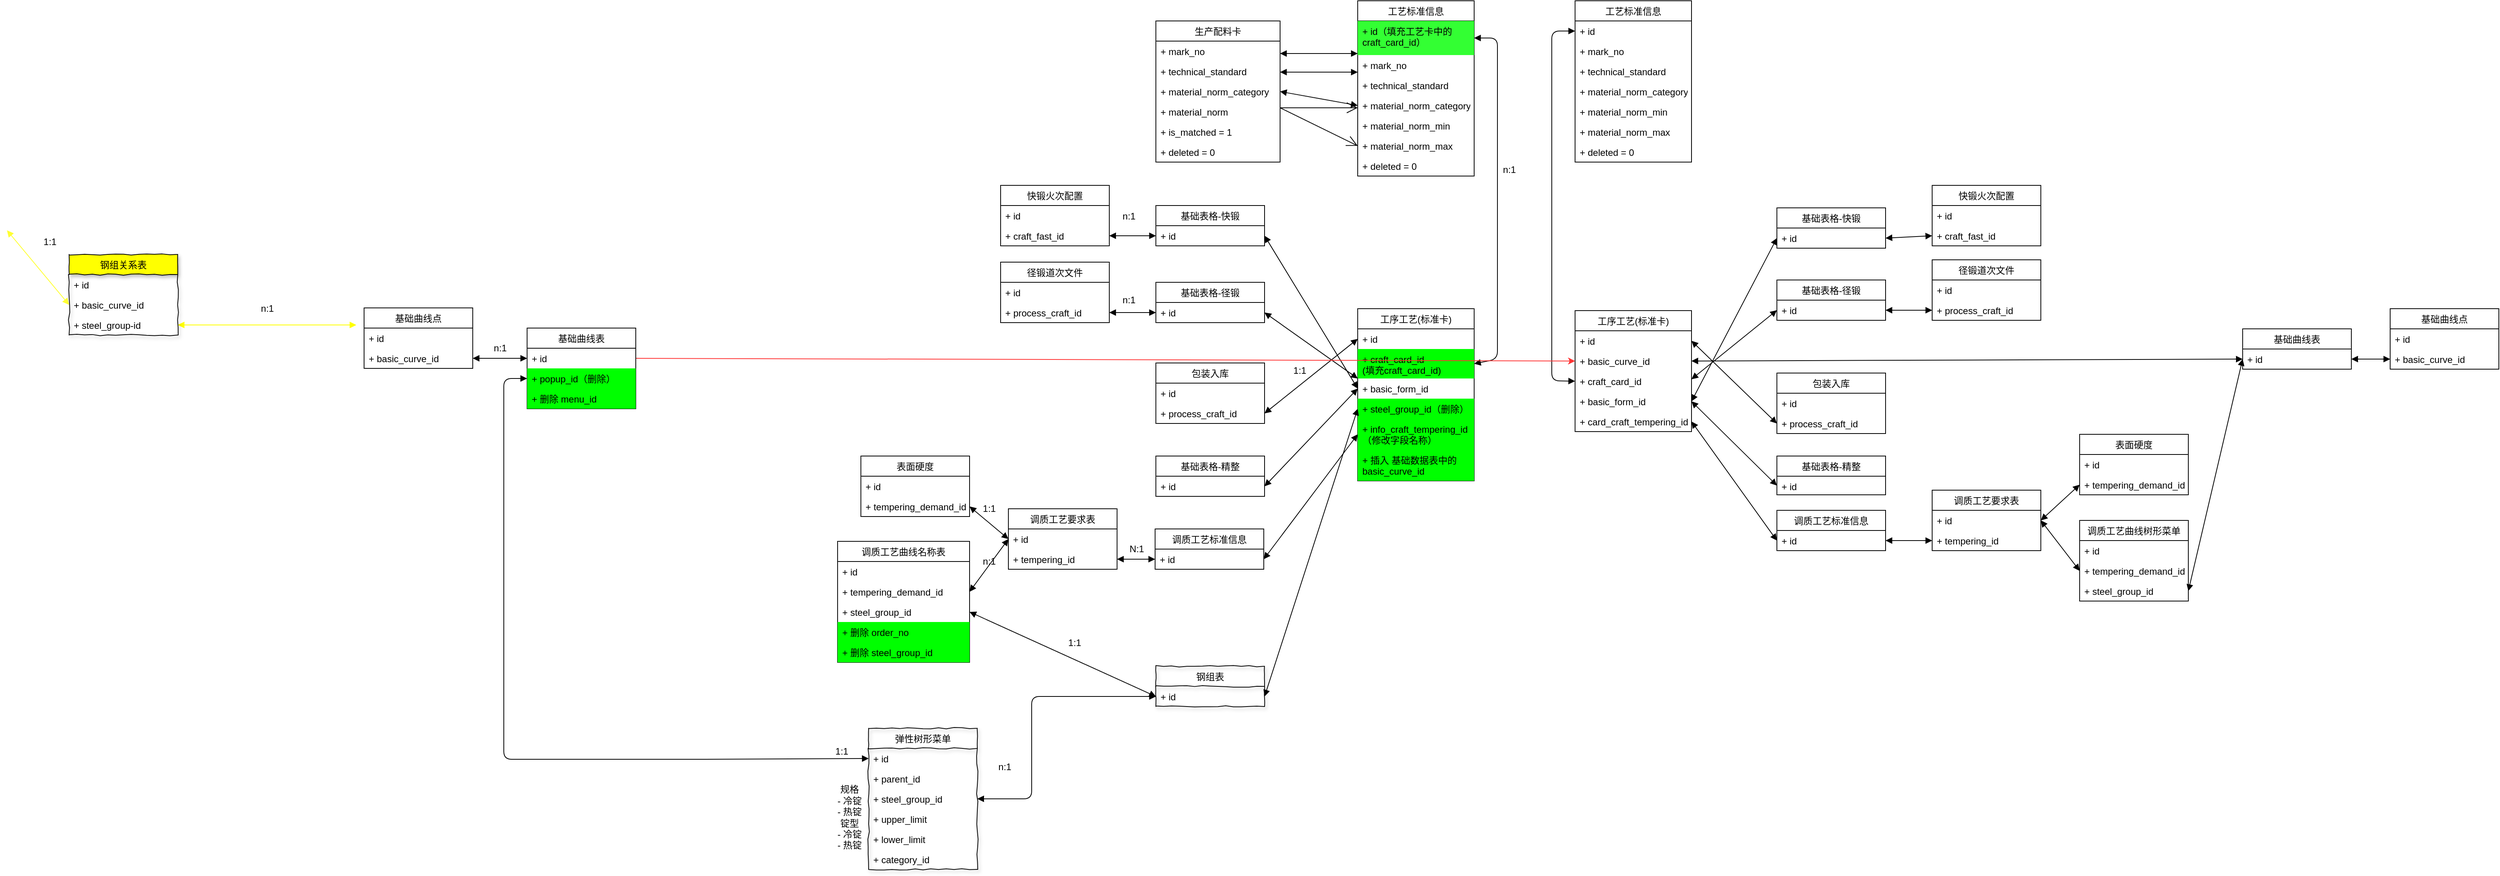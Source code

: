 <mxfile version="13.0.3" type="device"><diagram id="C5RBs43oDa-KdzZeNtuy" name="Page-1"><mxGraphModel dx="3183" dy="1143" grid="1" gridSize="10" guides="1" tooltips="1" connect="1" arrows="1" fold="1" page="0" pageScale="1" pageWidth="827" pageHeight="1169" background="none" math="0" shadow="0"><root><mxCell id="WIyWlLk6GJQsqaUBKTNV-0"/><mxCell id="WIyWlLk6GJQsqaUBKTNV-1" parent="WIyWlLk6GJQsqaUBKTNV-0"/><mxCell id="-HkhhHlfU1x3b3F_OBAn-41" value="工艺标准信息" style="swimlane;fontStyle=0;childLayout=stackLayout;horizontal=1;startSize=26;fillColor=none;horizontalStack=0;resizeParent=1;resizeParentMax=0;resizeLast=0;collapsible=1;marginBottom=0;" parent="WIyWlLk6GJQsqaUBKTNV-1" vertex="1"><mxGeometry x="180" y="-188" width="150" height="226" as="geometry"><mxRectangle x="170" y="-23" width="90" height="26" as="alternateBounds"/></mxGeometry></mxCell><mxCell id="-HkhhHlfU1x3b3F_OBAn-60" value="+ id（填充工艺卡中的&#10;craft_card_id）" style="text;strokeColor=none;fillColor=#33FF33;align=left;verticalAlign=top;spacingLeft=4;spacingRight=4;overflow=hidden;rotatable=0;points=[[0,0.5],[1,0.5]];portConstraint=eastwest;" parent="-HkhhHlfU1x3b3F_OBAn-41" vertex="1"><mxGeometry y="26" width="150" height="44" as="geometry"/></mxCell><mxCell id="-HkhhHlfU1x3b3F_OBAn-42" value="+ mark_no" style="text;strokeColor=none;fillColor=none;align=left;verticalAlign=top;spacingLeft=4;spacingRight=4;overflow=hidden;rotatable=0;points=[[0,0.5],[1,0.5]];portConstraint=eastwest;" parent="-HkhhHlfU1x3b3F_OBAn-41" vertex="1"><mxGeometry y="70" width="150" height="26" as="geometry"/></mxCell><mxCell id="-HkhhHlfU1x3b3F_OBAn-43" value="+ technical_standard" style="text;strokeColor=none;fillColor=none;align=left;verticalAlign=top;spacingLeft=4;spacingRight=4;overflow=hidden;rotatable=0;points=[[0,0.5],[1,0.5]];portConstraint=eastwest;" parent="-HkhhHlfU1x3b3F_OBAn-41" vertex="1"><mxGeometry y="96" width="150" height="26" as="geometry"/></mxCell><mxCell id="-HkhhHlfU1x3b3F_OBAn-44" value="+ material_norm_category" style="text;strokeColor=none;fillColor=none;align=left;verticalAlign=top;spacingLeft=4;spacingRight=4;overflow=hidden;rotatable=0;points=[[0,0.5],[1,0.5]];portConstraint=eastwest;" parent="-HkhhHlfU1x3b3F_OBAn-41" vertex="1"><mxGeometry y="122" width="150" height="26" as="geometry"/></mxCell><mxCell id="-HkhhHlfU1x3b3F_OBAn-45" value="+ material_norm_min" style="text;strokeColor=none;fillColor=none;align=left;verticalAlign=top;spacingLeft=4;spacingRight=4;overflow=hidden;rotatable=0;points=[[0,0.5],[1,0.5]];portConstraint=eastwest;" parent="-HkhhHlfU1x3b3F_OBAn-41" vertex="1"><mxGeometry y="148" width="150" height="26" as="geometry"/></mxCell><mxCell id="-HkhhHlfU1x3b3F_OBAn-46" value="+ material_norm_max" style="text;strokeColor=none;fillColor=none;align=left;verticalAlign=top;spacingLeft=4;spacingRight=4;overflow=hidden;rotatable=0;points=[[0,0.5],[1,0.5]];portConstraint=eastwest;" parent="-HkhhHlfU1x3b3F_OBAn-41" vertex="1"><mxGeometry y="174" width="150" height="26" as="geometry"/></mxCell><mxCell id="-HkhhHlfU1x3b3F_OBAn-47" value="+ deleted = 0" style="text;strokeColor=none;fillColor=none;align=left;verticalAlign=top;spacingLeft=4;spacingRight=4;overflow=hidden;rotatable=0;points=[[0,0.5],[1,0.5]];portConstraint=eastwest;" parent="-HkhhHlfU1x3b3F_OBAn-41" vertex="1"><mxGeometry y="200" width="150" height="26" as="geometry"/></mxCell><mxCell id="-HkhhHlfU1x3b3F_OBAn-32" value="生产配料卡" style="swimlane;fontStyle=0;childLayout=stackLayout;horizontal=1;startSize=26;fillColor=none;horizontalStack=0;resizeParent=1;resizeParentMax=0;resizeLast=0;collapsible=1;marginBottom=0;" parent="WIyWlLk6GJQsqaUBKTNV-1" vertex="1"><mxGeometry x="-80" y="-162" width="160" height="182" as="geometry"><mxRectangle y="-23" width="90" height="26" as="alternateBounds"/></mxGeometry></mxCell><mxCell id="-HkhhHlfU1x3b3F_OBAn-33" value="+ mark_no" style="text;strokeColor=none;fillColor=none;align=left;verticalAlign=top;spacingLeft=4;spacingRight=4;overflow=hidden;rotatable=0;points=[[0,0.5],[1,0.5]];portConstraint=eastwest;" parent="-HkhhHlfU1x3b3F_OBAn-32" vertex="1"><mxGeometry y="26" width="160" height="26" as="geometry"/></mxCell><mxCell id="-HkhhHlfU1x3b3F_OBAn-34" value="+ technical_standard" style="text;strokeColor=none;fillColor=none;align=left;verticalAlign=top;spacingLeft=4;spacingRight=4;overflow=hidden;rotatable=0;points=[[0,0.5],[1,0.5]];portConstraint=eastwest;" parent="-HkhhHlfU1x3b3F_OBAn-32" vertex="1"><mxGeometry y="52" width="160" height="26" as="geometry"/></mxCell><mxCell id="-HkhhHlfU1x3b3F_OBAn-38" value="+ material_norm_category" style="text;strokeColor=none;fillColor=none;align=left;verticalAlign=top;spacingLeft=4;spacingRight=4;overflow=hidden;rotatable=0;points=[[0,0.5],[1,0.5]];portConstraint=eastwest;" parent="-HkhhHlfU1x3b3F_OBAn-32" vertex="1"><mxGeometry y="78" width="160" height="26" as="geometry"/></mxCell><mxCell id="-HkhhHlfU1x3b3F_OBAn-35" value="+ material_norm" style="text;strokeColor=none;fillColor=none;align=left;verticalAlign=top;spacingLeft=4;spacingRight=4;overflow=hidden;rotatable=0;points=[[0,0.5],[1,0.5]];portConstraint=eastwest;" parent="-HkhhHlfU1x3b3F_OBAn-32" vertex="1"><mxGeometry y="104" width="160" height="26" as="geometry"/></mxCell><mxCell id="-HkhhHlfU1x3b3F_OBAn-39" value="+ is_matched = 1" style="text;strokeColor=none;fillColor=none;align=left;verticalAlign=top;spacingLeft=4;spacingRight=4;overflow=hidden;rotatable=0;points=[[0,0.5],[1,0.5]];portConstraint=eastwest;" parent="-HkhhHlfU1x3b3F_OBAn-32" vertex="1"><mxGeometry y="130" width="160" height="26" as="geometry"/></mxCell><mxCell id="-HkhhHlfU1x3b3F_OBAn-40" value="+ deleted = 0" style="text;strokeColor=none;fillColor=none;align=left;verticalAlign=top;spacingLeft=4;spacingRight=4;overflow=hidden;rotatable=0;points=[[0,0.5],[1,0.5]];portConstraint=eastwest;" parent="-HkhhHlfU1x3b3F_OBAn-32" vertex="1"><mxGeometry y="156" width="160" height="26" as="geometry"/></mxCell><mxCell id="-HkhhHlfU1x3b3F_OBAn-72" value="" style="endArrow=open;endFill=1;endSize=12;html=1;exitX=1;exitY=0.5;exitDx=0;exitDy=0;entryX=0;entryY=0.5;entryDx=0;entryDy=0;" parent="WIyWlLk6GJQsqaUBKTNV-1" edge="1"><mxGeometry width="160" relative="1" as="geometry"><mxPoint x="80" y="-50" as="sourcePoint"/><mxPoint x="180" y="-50" as="targetPoint"/></mxGeometry></mxCell><mxCell id="-HkhhHlfU1x3b3F_OBAn-73" value="" style="endArrow=open;endFill=1;endSize=12;html=1;entryX=0;entryY=0.5;entryDx=0;entryDy=0;" parent="WIyWlLk6GJQsqaUBKTNV-1" target="-HkhhHlfU1x3b3F_OBAn-46" edge="1"><mxGeometry width="160" relative="1" as="geometry"><mxPoint x="80" y="-50" as="sourcePoint"/><mxPoint x="180" y="-40" as="targetPoint"/></mxGeometry></mxCell><mxCell id="-HkhhHlfU1x3b3F_OBAn-106" value="" style="endArrow=block;startArrow=block;endFill=1;startFill=1;html=1;exitX=1;exitY=0.5;exitDx=0;exitDy=0;entryX=0;entryY=0.5;entryDx=0;entryDy=0;" parent="WIyWlLk6GJQsqaUBKTNV-1" source="-HkhhHlfU1x3b3F_OBAn-38" target="-HkhhHlfU1x3b3F_OBAn-44" edge="1"><mxGeometry width="160" relative="1" as="geometry"><mxPoint x="710" y="230" as="sourcePoint"/><mxPoint x="870" y="230" as="targetPoint"/></mxGeometry></mxCell><mxCell id="-HkhhHlfU1x3b3F_OBAn-107" value="" style="endArrow=block;startArrow=block;endFill=1;startFill=1;html=1;exitX=1;exitY=0.5;exitDx=0;exitDy=0;entryX=0;entryY=0.5;entryDx=0;entryDy=0;" parent="WIyWlLk6GJQsqaUBKTNV-1" edge="1"><mxGeometry width="160" relative="1" as="geometry"><mxPoint x="80" y="-120" as="sourcePoint"/><mxPoint x="180" y="-120" as="targetPoint"/></mxGeometry></mxCell><mxCell id="-HkhhHlfU1x3b3F_OBAn-108" value="" style="endArrow=block;startArrow=block;endFill=1;startFill=1;html=1;exitX=1;exitY=0.5;exitDx=0;exitDy=0;entryX=0;entryY=0.5;entryDx=0;entryDy=0;" parent="WIyWlLk6GJQsqaUBKTNV-1" edge="1"><mxGeometry width="160" relative="1" as="geometry"><mxPoint x="80" y="-96" as="sourcePoint"/><mxPoint x="180" y="-96" as="targetPoint"/></mxGeometry></mxCell><mxCell id="-HkhhHlfU1x3b3F_OBAn-109" value="" style="endArrow=block;startArrow=block;endFill=1;startFill=1;html=1;exitX=1;exitY=0.5;exitDx=0;exitDy=0;entryX=1;entryY=0.5;entryDx=0;entryDy=0;" parent="WIyWlLk6GJQsqaUBKTNV-1" source="-HkhhHlfU1x3b3F_OBAn-60" target="-HkhhHlfU1x3b3F_OBAn-50" edge="1"><mxGeometry width="160" relative="1" as="geometry"><mxPoint x="710" y="230" as="sourcePoint"/><mxPoint x="870" y="230" as="targetPoint"/><Array as="points"><mxPoint x="360" y="-140"/><mxPoint x="360" y="274"/></Array></mxGeometry></mxCell><mxCell id="-HkhhHlfU1x3b3F_OBAn-114" value="" style="group" parent="WIyWlLk6GJQsqaUBKTNV-1" vertex="1" connectable="0"><mxGeometry x="-100" y="76" width="160" height="148" as="geometry"/></mxCell><mxCell id="-HkhhHlfU1x3b3F_OBAn-74" value="基础表格-快锻" style="swimlane;fontStyle=0;childLayout=stackLayout;horizontal=1;startSize=26;fillColor=none;horizontalStack=0;resizeParent=1;resizeParentMax=0;resizeLast=0;collapsible=1;marginBottom=0;" parent="-HkhhHlfU1x3b3F_OBAn-114" vertex="1"><mxGeometry x="20" width="140" height="52" as="geometry"/></mxCell><mxCell id="-HkhhHlfU1x3b3F_OBAn-75" value="+ id" style="text;strokeColor=none;fillColor=none;align=left;verticalAlign=top;spacingLeft=4;spacingRight=4;overflow=hidden;rotatable=0;points=[[0,0.5],[1,0.5]];portConstraint=eastwest;" parent="-HkhhHlfU1x3b3F_OBAn-74" vertex="1"><mxGeometry y="26" width="140" height="26" as="geometry"/></mxCell><mxCell id="-HkhhHlfU1x3b3F_OBAn-118" value="" style="group" parent="WIyWlLk6GJQsqaUBKTNV-1" vertex="1" connectable="0"><mxGeometry x="-500" y="399" width="560" height="330" as="geometry"/></mxCell><mxCell id="-HkhhHlfU1x3b3F_OBAn-100" value="表面硬度" style="swimlane;fontStyle=0;childLayout=stackLayout;horizontal=1;startSize=26;fillColor=none;horizontalStack=0;resizeParent=1;resizeParentMax=0;resizeLast=0;collapsible=1;marginBottom=0;" parent="-HkhhHlfU1x3b3F_OBAn-118" vertex="1"><mxGeometry x="40" width="140" height="78" as="geometry"/></mxCell><mxCell id="-HkhhHlfU1x3b3F_OBAn-101" value="+ id" style="text;strokeColor=none;fillColor=none;align=left;verticalAlign=top;spacingLeft=4;spacingRight=4;overflow=hidden;rotatable=0;points=[[0,0.5],[1,0.5]];portConstraint=eastwest;" parent="-HkhhHlfU1x3b3F_OBAn-100" vertex="1"><mxGeometry y="26" width="140" height="26" as="geometry"/></mxCell><mxCell id="-HkhhHlfU1x3b3F_OBAn-102" value="+ tempering_demand_id" style="text;strokeColor=none;fillColor=none;align=left;verticalAlign=top;spacingLeft=4;spacingRight=4;overflow=hidden;rotatable=0;points=[[0,0.5],[1,0.5]];portConstraint=eastwest;" parent="-HkhhHlfU1x3b3F_OBAn-100" vertex="1"><mxGeometry y="52" width="140" height="26" as="geometry"/></mxCell><mxCell id="-HkhhHlfU1x3b3F_OBAn-97" value="调质工艺要求表" style="swimlane;fontStyle=0;childLayout=stackLayout;horizontal=1;startSize=26;fillColor=none;horizontalStack=0;resizeParent=1;resizeParentMax=0;resizeLast=0;collapsible=1;marginBottom=0;" parent="-HkhhHlfU1x3b3F_OBAn-118" vertex="1"><mxGeometry x="230" y="68" width="140" height="78" as="geometry"/></mxCell><mxCell id="-HkhhHlfU1x3b3F_OBAn-98" value="+ id" style="text;strokeColor=none;fillColor=none;align=left;verticalAlign=top;spacingLeft=4;spacingRight=4;overflow=hidden;rotatable=0;points=[[0,0.5],[1,0.5]];portConstraint=eastwest;" parent="-HkhhHlfU1x3b3F_OBAn-97" vertex="1"><mxGeometry y="26" width="140" height="26" as="geometry"/></mxCell><mxCell id="-HkhhHlfU1x3b3F_OBAn-99" value="+ tempering_id" style="text;strokeColor=none;fillColor=none;align=left;verticalAlign=top;spacingLeft=4;spacingRight=4;overflow=hidden;rotatable=0;points=[[0,0.5],[1,0.5]];portConstraint=eastwest;" parent="-HkhhHlfU1x3b3F_OBAn-97" vertex="1"><mxGeometry y="52" width="140" height="26" as="geometry"/></mxCell><mxCell id="-HkhhHlfU1x3b3F_OBAn-112" value="" style="endArrow=block;startArrow=block;endFill=1;startFill=1;html=1;exitX=0;exitY=0.5;exitDx=0;exitDy=0;entryX=1;entryY=0.5;entryDx=0;entryDy=0;" parent="-HkhhHlfU1x3b3F_OBAn-118" source="-HkhhHlfU1x3b3F_OBAn-98" target="-HkhhHlfU1x3b3F_OBAn-102" edge="1"><mxGeometry width="160" relative="1" as="geometry"><mxPoint x="380" y="58" as="sourcePoint"/><mxPoint x="430" y="134" as="targetPoint"/></mxGeometry></mxCell><mxCell id="-HkhhHlfU1x3b3F_OBAn-111" value="" style="endArrow=block;startArrow=block;endFill=1;startFill=1;html=1;exitX=0;exitY=0.5;exitDx=0;exitDy=0;entryX=1;entryY=0.5;entryDx=0;entryDy=0;" parent="-HkhhHlfU1x3b3F_OBAn-118" source="-HkhhHlfU1x3b3F_OBAn-98" target="-HkhhHlfU1x3b3F_OBAn-105" edge="1"><mxGeometry width="160" relative="1" as="geometry"><mxPoint x="470" y="248" as="sourcePoint"/><mxPoint x="630" y="248" as="targetPoint"/></mxGeometry></mxCell><mxCell id="-HkhhHlfU1x3b3F_OBAn-103" value="调质工艺曲线名称表" style="swimlane;fontStyle=0;childLayout=stackLayout;horizontal=1;startSize=26;fillColor=none;horizontalStack=0;resizeParent=1;resizeParentMax=0;resizeLast=0;collapsible=1;marginBottom=0;" parent="-HkhhHlfU1x3b3F_OBAn-118" vertex="1"><mxGeometry x="10" y="110" width="170" height="156" as="geometry"/></mxCell><mxCell id="-HkhhHlfU1x3b3F_OBAn-104" value="+ id" style="text;strokeColor=none;fillColor=none;align=left;verticalAlign=top;spacingLeft=4;spacingRight=4;overflow=hidden;rotatable=0;points=[[0,0.5],[1,0.5]];portConstraint=eastwest;" parent="-HkhhHlfU1x3b3F_OBAn-103" vertex="1"><mxGeometry y="26" width="170" height="26" as="geometry"/></mxCell><mxCell id="-HkhhHlfU1x3b3F_OBAn-105" value="+ tempering_demand_id" style="text;strokeColor=none;fillColor=none;align=left;verticalAlign=top;spacingLeft=4;spacingRight=4;overflow=hidden;rotatable=0;points=[[0,0.5],[1,0.5]];portConstraint=eastwest;" parent="-HkhhHlfU1x3b3F_OBAn-103" vertex="1"><mxGeometry y="52" width="170" height="26" as="geometry"/></mxCell><mxCell id="-HkhhHlfU1x3b3F_OBAn-253" value="+ steel_group_id" style="text;strokeColor=none;fillColor=none;align=left;verticalAlign=top;spacingLeft=4;spacingRight=4;overflow=hidden;rotatable=0;points=[[0,0.5],[1,0.5]];portConstraint=eastwest;" parent="-HkhhHlfU1x3b3F_OBAn-103" vertex="1"><mxGeometry y="78" width="170" height="26" as="geometry"/></mxCell><mxCell id="-HkhhHlfU1x3b3F_OBAn-343" value="+ 删除 order_no" style="text;strokeColor=none;fillColor=#00FF00;align=left;verticalAlign=top;spacingLeft=4;spacingRight=4;overflow=hidden;rotatable=0;points=[[0,0.5],[1,0.5]];portConstraint=eastwest;" parent="-HkhhHlfU1x3b3F_OBAn-103" vertex="1"><mxGeometry y="104" width="170" height="26" as="geometry"/></mxCell><mxCell id="-HkhhHlfU1x3b3F_OBAn-344" value="+ 删除 steel_group_id" style="text;strokeColor=none;fillColor=#00FF00;align=left;verticalAlign=top;spacingLeft=4;spacingRight=4;overflow=hidden;rotatable=0;points=[[0,0.5],[1,0.5]];portConstraint=eastwest;" parent="-HkhhHlfU1x3b3F_OBAn-103" vertex="1"><mxGeometry y="130" width="170" height="26" as="geometry"/></mxCell><mxCell id="-HkhhHlfU1x3b3F_OBAn-318" value="1:1" style="text;html=1;align=center;verticalAlign=middle;resizable=0;points=[];autosize=1;" parent="-HkhhHlfU1x3b3F_OBAn-118" vertex="1"><mxGeometry x="190" y="58" width="30" height="20" as="geometry"/></mxCell><mxCell id="-HkhhHlfU1x3b3F_OBAn-319" value="n:1" style="text;html=1;align=center;verticalAlign=middle;resizable=0;points=[];autosize=1;" parent="-HkhhHlfU1x3b3F_OBAn-118" vertex="1"><mxGeometry x="190" y="126" width="30" height="20" as="geometry"/></mxCell><mxCell id="-HkhhHlfU1x3b3F_OBAn-320" value="N:1" style="text;html=1;align=center;verticalAlign=middle;resizable=0;points=[];autosize=1;" parent="-HkhhHlfU1x3b3F_OBAn-118" vertex="1"><mxGeometry x="380" y="110" width="30" height="20" as="geometry"/></mxCell><mxCell id="-HkhhHlfU1x3b3F_OBAn-327" value="" style="group" parent="-HkhhHlfU1x3b3F_OBAn-118" vertex="1" connectable="0"><mxGeometry x="300" y="231" width="30" height="20" as="geometry"/></mxCell><mxCell id="-HkhhHlfU1x3b3F_OBAn-323" value="1:1" style="text;html=1;align=center;verticalAlign=middle;resizable=0;points=[];autosize=1;" parent="-HkhhHlfU1x3b3F_OBAn-327" vertex="1"><mxGeometry width="30" height="20" as="geometry"/></mxCell><mxCell id="-HkhhHlfU1x3b3F_OBAn-110" value="" style="endArrow=block;startArrow=block;endFill=1;startFill=1;html=1;exitX=1;exitY=0.5;exitDx=0;exitDy=0;entryX=0;entryY=0.5;entryDx=0;entryDy=0;" parent="WIyWlLk6GJQsqaUBKTNV-1" source="-HkhhHlfU1x3b3F_OBAn-99" target="-HkhhHlfU1x3b3F_OBAn-96" edge="1"><mxGeometry width="160" relative="1" as="geometry"><mxPoint x="720" y="535" as="sourcePoint"/><mxPoint x="880" y="535" as="targetPoint"/></mxGeometry></mxCell><mxCell id="-HkhhHlfU1x3b3F_OBAn-88" value="" style="endArrow=block;startArrow=block;endFill=1;startFill=1;html=1;entryX=0;entryY=0.5;entryDx=0;entryDy=0;exitX=1;exitY=0.5;exitDx=0;exitDy=0;" parent="WIyWlLk6GJQsqaUBKTNV-1" source="-HkhhHlfU1x3b3F_OBAn-86" target="-HkhhHlfU1x3b3F_OBAn-75" edge="1"><mxGeometry width="160" relative="1" as="geometry"><mxPoint x="-290" y="128" as="sourcePoint"/><mxPoint x="-130" y="128" as="targetPoint"/><Array as="points"><mxPoint x="-100" y="115"/></Array></mxGeometry></mxCell><mxCell id="-HkhhHlfU1x3b3F_OBAn-120" value="" style="endArrow=block;startArrow=block;endFill=1;startFill=1;html=1;exitX=1;exitY=0.5;exitDx=0;exitDy=0;entryX=0;entryY=0.5;entryDx=0;entryDy=0;" parent="WIyWlLk6GJQsqaUBKTNV-1" source="-HkhhHlfU1x3b3F_OBAn-80" target="-HkhhHlfU1x3b3F_OBAn-83" edge="1"><mxGeometry width="160" relative="1" as="geometry"><mxPoint x="110" y="255" as="sourcePoint"/><mxPoint x="270" y="255" as="targetPoint"/></mxGeometry></mxCell><mxCell id="-HkhhHlfU1x3b3F_OBAn-121" value="" style="endArrow=block;startArrow=block;endFill=1;startFill=1;html=1;exitX=1;exitY=0.5;exitDx=0;exitDy=0;entryX=0;entryY=0.5;entryDx=0;entryDy=0;" parent="WIyWlLk6GJQsqaUBKTNV-1" source="-HkhhHlfU1x3b3F_OBAn-96" target="-HkhhHlfU1x3b3F_OBAn-53" edge="1"><mxGeometry width="160" relative="1" as="geometry"><mxPoint x="90" y="339" as="sourcePoint"/><mxPoint x="250" y="339" as="targetPoint"/></mxGeometry></mxCell><mxCell id="-HkhhHlfU1x3b3F_OBAn-122" value="" style="endArrow=block;startArrow=block;endFill=1;startFill=1;html=1;exitX=1;exitY=0.5;exitDx=0;exitDy=0;entryX=0;entryY=0.5;entryDx=0;entryDy=0;" parent="WIyWlLk6GJQsqaUBKTNV-1" source="-HkhhHlfU1x3b3F_OBAn-94" target="-HkhhHlfU1x3b3F_OBAn-51" edge="1"><mxGeometry width="160" relative="1" as="geometry"><mxPoint x="90" y="339" as="sourcePoint"/><mxPoint x="250" y="339" as="targetPoint"/></mxGeometry></mxCell><mxCell id="-HkhhHlfU1x3b3F_OBAn-123" value="" style="endArrow=block;startArrow=block;endFill=1;startFill=1;html=1;exitX=1;exitY=0.5;exitDx=0;exitDy=0;entryX=0;entryY=0.5;entryDx=0;entryDy=0;" parent="WIyWlLk6GJQsqaUBKTNV-1" source="-HkhhHlfU1x3b3F_OBAn-91" target="-HkhhHlfU1x3b3F_OBAn-49" edge="1"><mxGeometry width="160" relative="1" as="geometry"><mxPoint x="90" y="339" as="sourcePoint"/><mxPoint x="250" y="339" as="targetPoint"/></mxGeometry></mxCell><mxCell id="-HkhhHlfU1x3b3F_OBAn-124" value="" style="endArrow=block;startArrow=block;endFill=1;startFill=1;html=1;exitX=1;exitY=0.5;exitDx=0;exitDy=0;" parent="WIyWlLk6GJQsqaUBKTNV-1" source="-HkhhHlfU1x3b3F_OBAn-83" edge="1"><mxGeometry width="160" relative="1" as="geometry"><mxPoint x="90" y="339" as="sourcePoint"/><mxPoint x="180" y="299" as="targetPoint"/></mxGeometry></mxCell><mxCell id="-HkhhHlfU1x3b3F_OBAn-125" value="" style="endArrow=block;startArrow=block;endFill=1;startFill=1;html=1;exitX=1;exitY=0.5;exitDx=0;exitDy=0;entryX=0;entryY=0.5;entryDx=0;entryDy=0;" parent="WIyWlLk6GJQsqaUBKTNV-1" source="-HkhhHlfU1x3b3F_OBAn-75" target="-HkhhHlfU1x3b3F_OBAn-51" edge="1"><mxGeometry width="160" relative="1" as="geometry"><mxPoint x="90" y="339" as="sourcePoint"/><mxPoint x="250" y="339" as="targetPoint"/></mxGeometry></mxCell><mxCell id="-HkhhHlfU1x3b3F_OBAn-48" value="工序工艺(标准卡)" style="swimlane;fontStyle=0;childLayout=stackLayout;horizontal=1;startSize=26;fillColor=none;horizontalStack=0;resizeParent=1;resizeParentMax=0;resizeLast=0;collapsible=1;marginBottom=0;" parent="WIyWlLk6GJQsqaUBKTNV-1" vertex="1"><mxGeometry x="180" y="209" width="150" height="222" as="geometry"><mxRectangle x="170" y="44" width="90" height="26" as="alternateBounds"/></mxGeometry></mxCell><mxCell id="-HkhhHlfU1x3b3F_OBAn-49" value="+ id" style="text;strokeColor=none;fillColor=none;align=left;verticalAlign=top;spacingLeft=4;spacingRight=4;overflow=hidden;rotatable=0;points=[[0,0.5],[1,0.5]];portConstraint=eastwest;" parent="-HkhhHlfU1x3b3F_OBAn-48" vertex="1"><mxGeometry y="26" width="150" height="26" as="geometry"/></mxCell><mxCell id="-HkhhHlfU1x3b3F_OBAn-50" value="+ craft_card_id&#10;(填充craft_card_id)" style="text;strokeColor=none;fillColor=#00FF00;align=left;verticalAlign=top;spacingLeft=4;spacingRight=4;overflow=hidden;rotatable=0;points=[[0,0.5],[1,0.5]];portConstraint=eastwest;" parent="-HkhhHlfU1x3b3F_OBAn-48" vertex="1"><mxGeometry y="52" width="150" height="38" as="geometry"/></mxCell><mxCell id="-HkhhHlfU1x3b3F_OBAn-51" value="+ basic_form_id" style="text;strokeColor=none;fillColor=none;align=left;verticalAlign=top;spacingLeft=4;spacingRight=4;overflow=hidden;rotatable=0;points=[[0,0.5],[1,0.5]];portConstraint=eastwest;" parent="-HkhhHlfU1x3b3F_OBAn-48" vertex="1"><mxGeometry y="90" width="150" height="26" as="geometry"/></mxCell><mxCell id="-HkhhHlfU1x3b3F_OBAn-259" value="+ steel_group_id（删除）" style="text;strokeColor=none;fillColor=#00FF00;align=left;verticalAlign=top;spacingLeft=4;spacingRight=4;overflow=hidden;rotatable=0;points=[[0,0.5],[1,0.5]];portConstraint=eastwest;" parent="-HkhhHlfU1x3b3F_OBAn-48" vertex="1"><mxGeometry y="116" width="150" height="26" as="geometry"/></mxCell><mxCell id="-HkhhHlfU1x3b3F_OBAn-53" value="+ info_craft_tempering_id&#10;（修改字段名称）" style="text;strokeColor=none;fillColor=#00FF00;align=left;verticalAlign=top;spacingLeft=4;spacingRight=4;overflow=hidden;rotatable=0;points=[[0,0.5],[1,0.5]];portConstraint=eastwest;" parent="-HkhhHlfU1x3b3F_OBAn-48" vertex="1"><mxGeometry y="142" width="150" height="40" as="geometry"/></mxCell><mxCell id="-HkhhHlfU1x3b3F_OBAn-348" value="+ 插入 基础数据表中的 &#10;basic_curve_id" style="text;strokeColor=none;fillColor=#00FF00;align=left;verticalAlign=top;spacingLeft=4;spacingRight=4;overflow=hidden;rotatable=0;points=[[0,0.5],[1,0.5]];portConstraint=eastwest;" parent="-HkhhHlfU1x3b3F_OBAn-48" vertex="1"><mxGeometry y="182" width="150" height="40" as="geometry"/></mxCell><mxCell id="-HkhhHlfU1x3b3F_OBAn-84" value="快锻火次配置" style="swimlane;fontStyle=0;childLayout=stackLayout;horizontal=1;startSize=26;fillColor=none;horizontalStack=0;resizeParent=1;resizeParentMax=0;resizeLast=0;collapsible=1;marginBottom=0;" parent="WIyWlLk6GJQsqaUBKTNV-1" vertex="1"><mxGeometry x="-280" y="50" width="140" height="78" as="geometry"/></mxCell><mxCell id="-HkhhHlfU1x3b3F_OBAn-85" value="+ id" style="text;strokeColor=none;fillColor=none;align=left;verticalAlign=top;spacingLeft=4;spacingRight=4;overflow=hidden;rotatable=0;points=[[0,0.5],[1,0.5]];portConstraint=eastwest;" parent="-HkhhHlfU1x3b3F_OBAn-84" vertex="1"><mxGeometry y="26" width="140" height="26" as="geometry"/></mxCell><mxCell id="-HkhhHlfU1x3b3F_OBAn-86" value="+ craft_fast_id" style="text;strokeColor=none;fillColor=none;align=left;verticalAlign=top;spacingLeft=4;spacingRight=4;overflow=hidden;rotatable=0;points=[[0,0.5],[1,0.5]];portConstraint=eastwest;" parent="-HkhhHlfU1x3b3F_OBAn-84" vertex="1"><mxGeometry y="52" width="140" height="26" as="geometry"/></mxCell><mxCell id="-HkhhHlfU1x3b3F_OBAn-78" value="径锻道次文件" style="swimlane;fontStyle=0;childLayout=stackLayout;horizontal=1;startSize=26;fillColor=none;horizontalStack=0;resizeParent=1;resizeParentMax=0;resizeLast=0;collapsible=1;marginBottom=0;" parent="WIyWlLk6GJQsqaUBKTNV-1" vertex="1"><mxGeometry x="-280" y="149" width="140" height="78" as="geometry"/></mxCell><mxCell id="-HkhhHlfU1x3b3F_OBAn-79" value="+ id" style="text;strokeColor=none;fillColor=none;align=left;verticalAlign=top;spacingLeft=4;spacingRight=4;overflow=hidden;rotatable=0;points=[[0,0.5],[1,0.5]];portConstraint=eastwest;" parent="-HkhhHlfU1x3b3F_OBAn-78" vertex="1"><mxGeometry y="26" width="140" height="26" as="geometry"/></mxCell><mxCell id="-HkhhHlfU1x3b3F_OBAn-80" value="+ process_craft_id" style="text;strokeColor=none;fillColor=none;align=left;verticalAlign=top;spacingLeft=4;spacingRight=4;overflow=hidden;rotatable=0;points=[[0,0.5],[1,0.5]];portConstraint=eastwest;" parent="-HkhhHlfU1x3b3F_OBAn-78" vertex="1"><mxGeometry y="52" width="140" height="26" as="geometry"/></mxCell><mxCell id="-HkhhHlfU1x3b3F_OBAn-82" value="基础表格-径锻" style="swimlane;fontStyle=0;childLayout=stackLayout;horizontal=1;startSize=26;fillColor=none;horizontalStack=0;resizeParent=1;resizeParentMax=0;resizeLast=0;collapsible=1;marginBottom=0;" parent="WIyWlLk6GJQsqaUBKTNV-1" vertex="1"><mxGeometry x="-80" y="175" width="140" height="52" as="geometry"/></mxCell><mxCell id="-HkhhHlfU1x3b3F_OBAn-83" value="+ id" style="text;strokeColor=none;fillColor=none;align=left;verticalAlign=top;spacingLeft=4;spacingRight=4;overflow=hidden;rotatable=0;points=[[0,0.5],[1,0.5]];portConstraint=eastwest;" parent="-HkhhHlfU1x3b3F_OBAn-82" vertex="1"><mxGeometry y="26" width="140" height="26" as="geometry"/></mxCell><mxCell id="-HkhhHlfU1x3b3F_OBAn-89" value="包装入库" style="swimlane;fontStyle=0;childLayout=stackLayout;horizontal=1;startSize=26;fillColor=none;horizontalStack=0;resizeParent=1;resizeParentMax=0;resizeLast=0;collapsible=1;marginBottom=0;" parent="WIyWlLk6GJQsqaUBKTNV-1" vertex="1"><mxGeometry x="-80" y="279" width="140" height="78" as="geometry"/></mxCell><mxCell id="-HkhhHlfU1x3b3F_OBAn-90" value="+ id" style="text;strokeColor=none;fillColor=none;align=left;verticalAlign=top;spacingLeft=4;spacingRight=4;overflow=hidden;rotatable=0;points=[[0,0.5],[1,0.5]];portConstraint=eastwest;" parent="-HkhhHlfU1x3b3F_OBAn-89" vertex="1"><mxGeometry y="26" width="140" height="26" as="geometry"/></mxCell><mxCell id="-HkhhHlfU1x3b3F_OBAn-91" value="+ process_craft_id" style="text;strokeColor=none;fillColor=none;align=left;verticalAlign=top;spacingLeft=4;spacingRight=4;overflow=hidden;rotatable=0;points=[[0,0.5],[1,0.5]];portConstraint=eastwest;" parent="-HkhhHlfU1x3b3F_OBAn-89" vertex="1"><mxGeometry y="52" width="140" height="26" as="geometry"/></mxCell><mxCell id="-HkhhHlfU1x3b3F_OBAn-93" value="基础表格-精整" style="swimlane;fontStyle=0;childLayout=stackLayout;horizontal=1;startSize=26;fillColor=none;horizontalStack=0;resizeParent=1;resizeParentMax=0;resizeLast=0;collapsible=1;marginBottom=0;" parent="WIyWlLk6GJQsqaUBKTNV-1" vertex="1"><mxGeometry x="-80" y="399" width="140" height="52" as="geometry"/></mxCell><mxCell id="-HkhhHlfU1x3b3F_OBAn-94" value="+ id" style="text;strokeColor=none;fillColor=none;align=left;verticalAlign=top;spacingLeft=4;spacingRight=4;overflow=hidden;rotatable=0;points=[[0,0.5],[1,0.5]];portConstraint=eastwest;" parent="-HkhhHlfU1x3b3F_OBAn-93" vertex="1"><mxGeometry y="26" width="140" height="26" as="geometry"/></mxCell><mxCell id="-HkhhHlfU1x3b3F_OBAn-95" value="调质工艺标准信息" style="swimlane;fontStyle=0;childLayout=stackLayout;horizontal=1;startSize=26;fillColor=none;horizontalStack=0;resizeParent=1;resizeParentMax=0;resizeLast=0;collapsible=1;marginBottom=0;" parent="WIyWlLk6GJQsqaUBKTNV-1" vertex="1"><mxGeometry x="-81" y="493" width="140" height="52" as="geometry"/></mxCell><mxCell id="-HkhhHlfU1x3b3F_OBAn-96" value="+ id" style="text;strokeColor=none;fillColor=none;align=left;verticalAlign=top;spacingLeft=4;spacingRight=4;overflow=hidden;rotatable=0;points=[[0,0.5],[1,0.5]];portConstraint=eastwest;" parent="-HkhhHlfU1x3b3F_OBAn-95" vertex="1"><mxGeometry y="26" width="140" height="26" as="geometry"/></mxCell><mxCell id="-HkhhHlfU1x3b3F_OBAn-126" value="" style="group" parent="WIyWlLk6GJQsqaUBKTNV-1" vertex="1" connectable="0"><mxGeometry x="700" y="79" width="160" height="148" as="geometry"/></mxCell><mxCell id="-HkhhHlfU1x3b3F_OBAn-127" value="基础表格-快锻" style="swimlane;fontStyle=0;childLayout=stackLayout;horizontal=1;startSize=26;fillColor=none;horizontalStack=0;resizeParent=1;resizeParentMax=0;resizeLast=0;collapsible=1;marginBottom=0;" parent="-HkhhHlfU1x3b3F_OBAn-126" vertex="1"><mxGeometry x="20" width="140" height="52" as="geometry"/></mxCell><mxCell id="-HkhhHlfU1x3b3F_OBAn-128" value="+ id" style="text;strokeColor=none;fillColor=none;align=left;verticalAlign=top;spacingLeft=4;spacingRight=4;overflow=hidden;rotatable=0;points=[[0,0.5],[1,0.5]];portConstraint=eastwest;" parent="-HkhhHlfU1x3b3F_OBAn-127" vertex="1"><mxGeometry y="26" width="140" height="26" as="geometry"/></mxCell><mxCell id="-HkhhHlfU1x3b3F_OBAn-129" value="" style="group" parent="WIyWlLk6GJQsqaUBKTNV-1" vertex="1" connectable="0"><mxGeometry x="720" y="410" width="560" height="196" as="geometry"/></mxCell><mxCell id="-HkhhHlfU1x3b3F_OBAn-133" value="调质工艺要求表" style="swimlane;fontStyle=0;childLayout=stackLayout;horizontal=1;startSize=26;fillColor=none;horizontalStack=0;resizeParent=1;resizeParentMax=0;resizeLast=0;collapsible=1;marginBottom=0;" parent="-HkhhHlfU1x3b3F_OBAn-129" vertex="1"><mxGeometry x="200" y="33" width="140" height="78" as="geometry"/></mxCell><mxCell id="-HkhhHlfU1x3b3F_OBAn-134" value="+ id" style="text;strokeColor=none;fillColor=none;align=left;verticalAlign=top;spacingLeft=4;spacingRight=4;overflow=hidden;rotatable=0;points=[[0,0.5],[1,0.5]];portConstraint=eastwest;" parent="-HkhhHlfU1x3b3F_OBAn-133" vertex="1"><mxGeometry y="26" width="140" height="26" as="geometry"/></mxCell><mxCell id="-HkhhHlfU1x3b3F_OBAn-135" value="+ tempering_id" style="text;strokeColor=none;fillColor=none;align=left;verticalAlign=top;spacingLeft=4;spacingRight=4;overflow=hidden;rotatable=0;points=[[0,0.5],[1,0.5]];portConstraint=eastwest;" parent="-HkhhHlfU1x3b3F_OBAn-133" vertex="1"><mxGeometry y="52" width="140" height="26" as="geometry"/></mxCell><mxCell id="-HkhhHlfU1x3b3F_OBAn-168" value="调质工艺标准信息" style="swimlane;fontStyle=0;childLayout=stackLayout;horizontal=1;startSize=26;fillColor=none;horizontalStack=0;resizeParent=1;resizeParentMax=0;resizeLast=0;collapsible=1;marginBottom=0;" parent="-HkhhHlfU1x3b3F_OBAn-129" vertex="1"><mxGeometry y="59" width="140" height="52" as="geometry"/></mxCell><mxCell id="-HkhhHlfU1x3b3F_OBAn-169" value="+ id" style="text;strokeColor=none;fillColor=none;align=left;verticalAlign=top;spacingLeft=4;spacingRight=4;overflow=hidden;rotatable=0;points=[[0,0.5],[1,0.5]];portConstraint=eastwest;" parent="-HkhhHlfU1x3b3F_OBAn-168" vertex="1"><mxGeometry y="26" width="140" height="26" as="geometry"/></mxCell><mxCell id="-HkhhHlfU1x3b3F_OBAn-224" value="" style="endArrow=block;startArrow=block;endFill=1;startFill=1;html=1;exitX=1;exitY=0.5;exitDx=0;exitDy=0;entryX=0;entryY=0.5;entryDx=0;entryDy=0;" parent="-HkhhHlfU1x3b3F_OBAn-129" source="-HkhhHlfU1x3b3F_OBAn-169" target="-HkhhHlfU1x3b3F_OBAn-135" edge="1"><mxGeometry width="160" relative="1" as="geometry"><mxPoint x="-840" y="132" as="sourcePoint"/><mxPoint x="-791" y="132" as="targetPoint"/></mxGeometry></mxCell><mxCell id="-HkhhHlfU1x3b3F_OBAn-186" value="" style="endArrow=block;startArrow=block;endFill=1;startFill=1;html=1;exitX=0;exitY=0.5;exitDx=0;exitDy=0;entryX=0;entryY=0.5;entryDx=0;entryDy=0;" parent="WIyWlLk6GJQsqaUBKTNV-1" source="-HkhhHlfU1x3b3F_OBAn-179" target="-HkhhHlfU1x3b3F_OBAn-151" edge="1"><mxGeometry width="160" relative="1" as="geometry"><mxPoint x="1000" y="218" as="sourcePoint"/><mxPoint x="620" y="262.0" as="targetPoint"/><Array as="points"><mxPoint x="430" y="-149"/><mxPoint x="430" y="302"/></Array></mxGeometry></mxCell><mxCell id="-HkhhHlfU1x3b3F_OBAn-178" value="工艺标准信息" style="swimlane;fontStyle=0;childLayout=stackLayout;horizontal=1;startSize=26;fillColor=none;horizontalStack=0;resizeParent=1;resizeParentMax=0;resizeLast=0;collapsible=1;marginBottom=0;" parent="WIyWlLk6GJQsqaUBKTNV-1" vertex="1"><mxGeometry x="460" y="-188" width="150" height="208" as="geometry"><mxRectangle x="170" y="-23" width="90" height="26" as="alternateBounds"/></mxGeometry></mxCell><mxCell id="-HkhhHlfU1x3b3F_OBAn-179" value="+ id" style="text;strokeColor=none;fillColor=none;align=left;verticalAlign=top;spacingLeft=4;spacingRight=4;overflow=hidden;rotatable=0;points=[[0,0.5],[1,0.5]];portConstraint=eastwest;" parent="-HkhhHlfU1x3b3F_OBAn-178" vertex="1"><mxGeometry y="26" width="150" height="26" as="geometry"/></mxCell><mxCell id="-HkhhHlfU1x3b3F_OBAn-180" value="+ mark_no" style="text;strokeColor=none;fillColor=none;align=left;verticalAlign=top;spacingLeft=4;spacingRight=4;overflow=hidden;rotatable=0;points=[[0,0.5],[1,0.5]];portConstraint=eastwest;" parent="-HkhhHlfU1x3b3F_OBAn-178" vertex="1"><mxGeometry y="52" width="150" height="26" as="geometry"/></mxCell><mxCell id="-HkhhHlfU1x3b3F_OBAn-181" value="+ technical_standard" style="text;strokeColor=none;fillColor=none;align=left;verticalAlign=top;spacingLeft=4;spacingRight=4;overflow=hidden;rotatable=0;points=[[0,0.5],[1,0.5]];portConstraint=eastwest;" parent="-HkhhHlfU1x3b3F_OBAn-178" vertex="1"><mxGeometry y="78" width="150" height="26" as="geometry"/></mxCell><mxCell id="-HkhhHlfU1x3b3F_OBAn-182" value="+ material_norm_category" style="text;strokeColor=none;fillColor=none;align=left;verticalAlign=top;spacingLeft=4;spacingRight=4;overflow=hidden;rotatable=0;points=[[0,0.5],[1,0.5]];portConstraint=eastwest;" parent="-HkhhHlfU1x3b3F_OBAn-178" vertex="1"><mxGeometry y="104" width="150" height="26" as="geometry"/></mxCell><mxCell id="-HkhhHlfU1x3b3F_OBAn-183" value="+ material_norm_min" style="text;strokeColor=none;fillColor=none;align=left;verticalAlign=top;spacingLeft=4;spacingRight=4;overflow=hidden;rotatable=0;points=[[0,0.5],[1,0.5]];portConstraint=eastwest;" parent="-HkhhHlfU1x3b3F_OBAn-178" vertex="1"><mxGeometry y="130" width="150" height="26" as="geometry"/></mxCell><mxCell id="-HkhhHlfU1x3b3F_OBAn-184" value="+ material_norm_max" style="text;strokeColor=none;fillColor=none;align=left;verticalAlign=top;spacingLeft=4;spacingRight=4;overflow=hidden;rotatable=0;points=[[0,0.5],[1,0.5]];portConstraint=eastwest;" parent="-HkhhHlfU1x3b3F_OBAn-178" vertex="1"><mxGeometry y="156" width="150" height="26" as="geometry"/></mxCell><mxCell id="-HkhhHlfU1x3b3F_OBAn-185" value="+ deleted = 0" style="text;strokeColor=none;fillColor=none;align=left;verticalAlign=top;spacingLeft=4;spacingRight=4;overflow=hidden;rotatable=0;points=[[0,0.5],[1,0.5]];portConstraint=eastwest;" parent="-HkhhHlfU1x3b3F_OBAn-178" vertex="1"><mxGeometry y="182" width="150" height="26" as="geometry"/></mxCell><mxCell id="-HkhhHlfU1x3b3F_OBAn-149" value="工序工艺(标准卡)" style="swimlane;fontStyle=0;childLayout=stackLayout;horizontal=1;startSize=26;fillColor=none;horizontalStack=0;resizeParent=1;resizeParentMax=0;resizeLast=0;collapsible=1;marginBottom=0;" parent="WIyWlLk6GJQsqaUBKTNV-1" vertex="1"><mxGeometry x="460" y="211.5" width="150" height="156" as="geometry"><mxRectangle x="170" y="44" width="90" height="26" as="alternateBounds"/></mxGeometry></mxCell><mxCell id="-HkhhHlfU1x3b3F_OBAn-150" value="+ id" style="text;strokeColor=none;fillColor=none;align=left;verticalAlign=top;spacingLeft=4;spacingRight=4;overflow=hidden;rotatable=0;points=[[0,0.5],[1,0.5]];portConstraint=eastwest;" parent="-HkhhHlfU1x3b3F_OBAn-149" vertex="1"><mxGeometry y="26" width="150" height="26" as="geometry"/></mxCell><mxCell id="-HkhhHlfU1x3b3F_OBAn-247" value="+ basic_curve_id" style="text;strokeColor=none;fillColor=none;align=left;verticalAlign=top;spacingLeft=4;spacingRight=4;overflow=hidden;rotatable=0;points=[[0,0.5],[1,0.5]];portConstraint=eastwest;" parent="-HkhhHlfU1x3b3F_OBAn-149" vertex="1"><mxGeometry y="52" width="150" height="26" as="geometry"/></mxCell><mxCell id="-HkhhHlfU1x3b3F_OBAn-151" value="+ craft_card_id" style="text;strokeColor=none;fillColor=none;align=left;verticalAlign=top;spacingLeft=4;spacingRight=4;overflow=hidden;rotatable=0;points=[[0,0.5],[1,0.5]];portConstraint=eastwest;" parent="-HkhhHlfU1x3b3F_OBAn-149" vertex="1"><mxGeometry y="78" width="150" height="26" as="geometry"/></mxCell><mxCell id="-HkhhHlfU1x3b3F_OBAn-152" value="+ basic_form_id" style="text;strokeColor=none;fillColor=none;align=left;verticalAlign=top;spacingLeft=4;spacingRight=4;overflow=hidden;rotatable=0;points=[[0,0.5],[1,0.5]];portConstraint=eastwest;" parent="-HkhhHlfU1x3b3F_OBAn-149" vertex="1"><mxGeometry y="104" width="150" height="26" as="geometry"/></mxCell><mxCell id="-HkhhHlfU1x3b3F_OBAn-154" value="+ card_craft_tempering_id" style="text;strokeColor=none;fillColor=none;align=left;verticalAlign=top;spacingLeft=4;spacingRight=4;overflow=hidden;rotatable=0;points=[[0,0.5],[1,0.5]];portConstraint=eastwest;" parent="-HkhhHlfU1x3b3F_OBAn-149" vertex="1"><mxGeometry y="130" width="150" height="26" as="geometry"/></mxCell><mxCell id="-HkhhHlfU1x3b3F_OBAn-166" value="基础表格-精整" style="swimlane;fontStyle=0;childLayout=stackLayout;horizontal=1;startSize=26;fillColor=none;horizontalStack=0;resizeParent=1;resizeParentMax=0;resizeLast=0;collapsible=1;marginBottom=0;" parent="WIyWlLk6GJQsqaUBKTNV-1" vertex="1"><mxGeometry x="720" y="399" width="140" height="50" as="geometry"/></mxCell><mxCell id="-HkhhHlfU1x3b3F_OBAn-167" value="+ id" style="text;strokeColor=none;fillColor=none;align=left;verticalAlign=top;spacingLeft=4;spacingRight=4;overflow=hidden;rotatable=0;points=[[0,0.5],[1,0.5]];portConstraint=eastwest;" parent="-HkhhHlfU1x3b3F_OBAn-166" vertex="1"><mxGeometry y="26" width="140" height="24" as="geometry"/></mxCell><mxCell id="-HkhhHlfU1x3b3F_OBAn-161" value="基础表格-径锻" style="swimlane;fontStyle=0;childLayout=stackLayout;horizontal=1;startSize=26;fillColor=none;horizontalStack=0;resizeParent=1;resizeParentMax=0;resizeLast=0;collapsible=1;marginBottom=0;" parent="WIyWlLk6GJQsqaUBKTNV-1" vertex="1"><mxGeometry x="720" y="172" width="140" height="52" as="geometry"/></mxCell><mxCell id="-HkhhHlfU1x3b3F_OBAn-162" value="+ id" style="text;strokeColor=none;fillColor=none;align=left;verticalAlign=top;spacingLeft=4;spacingRight=4;overflow=hidden;rotatable=0;points=[[0,0.5],[1,0.5]];portConstraint=eastwest;" parent="-HkhhHlfU1x3b3F_OBAn-161" vertex="1"><mxGeometry y="26" width="140" height="26" as="geometry"/></mxCell><mxCell id="-HkhhHlfU1x3b3F_OBAn-158" value="径锻道次文件" style="swimlane;fontStyle=0;childLayout=stackLayout;horizontal=1;startSize=26;fillColor=none;horizontalStack=0;resizeParent=1;resizeParentMax=0;resizeLast=0;collapsible=1;marginBottom=0;" parent="WIyWlLk6GJQsqaUBKTNV-1" vertex="1"><mxGeometry x="920" y="146" width="140" height="78" as="geometry"/></mxCell><mxCell id="-HkhhHlfU1x3b3F_OBAn-159" value="+ id" style="text;strokeColor=none;fillColor=none;align=left;verticalAlign=top;spacingLeft=4;spacingRight=4;overflow=hidden;rotatable=0;points=[[0,0.5],[1,0.5]];portConstraint=eastwest;" parent="-HkhhHlfU1x3b3F_OBAn-158" vertex="1"><mxGeometry y="26" width="140" height="26" as="geometry"/></mxCell><mxCell id="-HkhhHlfU1x3b3F_OBAn-160" value="+ process_craft_id" style="text;strokeColor=none;fillColor=none;align=left;verticalAlign=top;spacingLeft=4;spacingRight=4;overflow=hidden;rotatable=0;points=[[0,0.5],[1,0.5]];portConstraint=eastwest;" parent="-HkhhHlfU1x3b3F_OBAn-158" vertex="1"><mxGeometry y="52" width="140" height="26" as="geometry"/></mxCell><mxCell id="-HkhhHlfU1x3b3F_OBAn-155" value="快锻火次配置" style="swimlane;fontStyle=0;childLayout=stackLayout;horizontal=1;startSize=26;fillColor=none;horizontalStack=0;resizeParent=1;resizeParentMax=0;resizeLast=0;collapsible=1;marginBottom=0;" parent="WIyWlLk6GJQsqaUBKTNV-1" vertex="1"><mxGeometry x="920" y="50" width="140" height="78" as="geometry"/></mxCell><mxCell id="-HkhhHlfU1x3b3F_OBAn-156" value="+ id" style="text;strokeColor=none;fillColor=none;align=left;verticalAlign=top;spacingLeft=4;spacingRight=4;overflow=hidden;rotatable=0;points=[[0,0.5],[1,0.5]];portConstraint=eastwest;" parent="-HkhhHlfU1x3b3F_OBAn-155" vertex="1"><mxGeometry y="26" width="140" height="26" as="geometry"/></mxCell><mxCell id="-HkhhHlfU1x3b3F_OBAn-157" value="+ craft_fast_id" style="text;strokeColor=none;fillColor=none;align=left;verticalAlign=top;spacingLeft=4;spacingRight=4;overflow=hidden;rotatable=0;points=[[0,0.5],[1,0.5]];portConstraint=eastwest;" parent="-HkhhHlfU1x3b3F_OBAn-155" vertex="1"><mxGeometry y="52" width="140" height="26" as="geometry"/></mxCell><mxCell id="-HkhhHlfU1x3b3F_OBAn-219" value="" style="endArrow=block;startArrow=block;endFill=1;startFill=1;html=1;exitX=1;exitY=0.5;exitDx=0;exitDy=0;entryX=0;entryY=0.5;entryDx=0;entryDy=0;" parent="WIyWlLk6GJQsqaUBKTNV-1" source="-HkhhHlfU1x3b3F_OBAn-152" target="-HkhhHlfU1x3b3F_OBAn-128" edge="1"><mxGeometry width="160" relative="1" as="geometry"><mxPoint x="460" y="330" as="sourcePoint"/><mxPoint x="620" y="330" as="targetPoint"/></mxGeometry></mxCell><mxCell id="-HkhhHlfU1x3b3F_OBAn-220" value="" style="endArrow=block;startArrow=block;endFill=1;startFill=1;html=1;entryX=0;entryY=0.5;entryDx=0;entryDy=0;" parent="WIyWlLk6GJQsqaUBKTNV-1" target="-HkhhHlfU1x3b3F_OBAn-162" edge="1"><mxGeometry width="160" relative="1" as="geometry"><mxPoint x="610" y="300" as="sourcePoint"/><mxPoint x="730" y="128.0" as="targetPoint"/></mxGeometry></mxCell><mxCell id="-HkhhHlfU1x3b3F_OBAn-221" value="" style="endArrow=block;startArrow=block;endFill=1;startFill=1;html=1;exitX=1;exitY=0.5;exitDx=0;exitDy=0;entryX=0;entryY=0.5;entryDx=0;entryDy=0;" parent="WIyWlLk6GJQsqaUBKTNV-1" source="-HkhhHlfU1x3b3F_OBAn-152" target="-HkhhHlfU1x3b3F_OBAn-167" edge="1"><mxGeometry width="160" relative="1" as="geometry"><mxPoint x="630" y="322.5" as="sourcePoint"/><mxPoint x="740" y="138.0" as="targetPoint"/></mxGeometry></mxCell><mxCell id="-HkhhHlfU1x3b3F_OBAn-222" value="" style="endArrow=block;startArrow=block;endFill=1;startFill=1;html=1;exitX=1;exitY=0.5;exitDx=0;exitDy=0;entryX=0;entryY=0.5;entryDx=0;entryDy=0;" parent="WIyWlLk6GJQsqaUBKTNV-1" source="-HkhhHlfU1x3b3F_OBAn-154" target="-HkhhHlfU1x3b3F_OBAn-169" edge="1"><mxGeometry width="160" relative="1" as="geometry"><mxPoint x="640" y="332.5" as="sourcePoint"/><mxPoint x="750" y="148.0" as="targetPoint"/></mxGeometry></mxCell><mxCell id="-HkhhHlfU1x3b3F_OBAn-223" value="" style="endArrow=block;startArrow=block;endFill=1;startFill=1;html=1;exitX=1;exitY=0.5;exitDx=0;exitDy=0;entryX=0;entryY=0.5;entryDx=0;entryDy=0;" parent="WIyWlLk6GJQsqaUBKTNV-1" source="-HkhhHlfU1x3b3F_OBAn-150" target="-HkhhHlfU1x3b3F_OBAn-165" edge="1"><mxGeometry width="160" relative="1" as="geometry"><mxPoint x="460" y="330" as="sourcePoint"/><mxPoint x="620" y="330" as="targetPoint"/></mxGeometry></mxCell><mxCell id="-HkhhHlfU1x3b3F_OBAn-225" value="" style="endArrow=block;startArrow=block;endFill=1;startFill=1;html=1;entryX=0;entryY=0.5;entryDx=0;entryDy=0;exitX=1;exitY=0.5;exitDx=0;exitDy=0;" parent="WIyWlLk6GJQsqaUBKTNV-1" source="-HkhhHlfU1x3b3F_OBAn-134" target="-HkhhHlfU1x3b3F_OBAn-132" edge="1"><mxGeometry width="160" relative="1" as="geometry"><mxPoint x="470" y="330" as="sourcePoint"/><mxPoint x="630" y="330" as="targetPoint"/></mxGeometry></mxCell><mxCell id="-HkhhHlfU1x3b3F_OBAn-226" value="" style="endArrow=block;startArrow=block;endFill=1;startFill=1;html=1;exitX=1;exitY=0.5;exitDx=0;exitDy=0;entryX=0;entryY=0.5;entryDx=0;entryDy=0;" parent="WIyWlLk6GJQsqaUBKTNV-1" source="-HkhhHlfU1x3b3F_OBAn-134" target="-HkhhHlfU1x3b3F_OBAn-140" edge="1"><mxGeometry width="160" relative="1" as="geometry"><mxPoint x="470" y="330" as="sourcePoint"/><mxPoint x="630" y="330" as="targetPoint"/></mxGeometry></mxCell><mxCell id="-HkhhHlfU1x3b3F_OBAn-130" value="表面硬度" style="swimlane;fontStyle=0;childLayout=stackLayout;horizontal=1;startSize=26;fillColor=none;horizontalStack=0;resizeParent=1;resizeParentMax=0;resizeLast=0;collapsible=1;marginBottom=0;" parent="WIyWlLk6GJQsqaUBKTNV-1" vertex="1"><mxGeometry x="1110" y="371" width="140" height="78" as="geometry"/></mxCell><mxCell id="-HkhhHlfU1x3b3F_OBAn-131" value="+ id" style="text;strokeColor=none;fillColor=none;align=left;verticalAlign=top;spacingLeft=4;spacingRight=4;overflow=hidden;rotatable=0;points=[[0,0.5],[1,0.5]];portConstraint=eastwest;" parent="-HkhhHlfU1x3b3F_OBAn-130" vertex="1"><mxGeometry y="26" width="140" height="26" as="geometry"/></mxCell><mxCell id="-HkhhHlfU1x3b3F_OBAn-132" value="+ tempering_demand_id" style="text;strokeColor=none;fillColor=none;align=left;verticalAlign=top;spacingLeft=4;spacingRight=4;overflow=hidden;rotatable=0;points=[[0,0.5],[1,0.5]];portConstraint=eastwest;" parent="-HkhhHlfU1x3b3F_OBAn-130" vertex="1"><mxGeometry y="52" width="140" height="26" as="geometry"/></mxCell><mxCell id="-HkhhHlfU1x3b3F_OBAn-138" value="调质工艺曲线树形菜单" style="swimlane;fontStyle=0;childLayout=stackLayout;horizontal=1;startSize=26;fillColor=none;horizontalStack=0;resizeParent=1;resizeParentMax=0;resizeLast=0;collapsible=1;marginBottom=0;" parent="WIyWlLk6GJQsqaUBKTNV-1" vertex="1"><mxGeometry x="1110" y="482" width="140" height="104" as="geometry"/></mxCell><mxCell id="-HkhhHlfU1x3b3F_OBAn-139" value="+ id" style="text;strokeColor=none;fillColor=none;align=left;verticalAlign=top;spacingLeft=4;spacingRight=4;overflow=hidden;rotatable=0;points=[[0,0.5],[1,0.5]];portConstraint=eastwest;" parent="-HkhhHlfU1x3b3F_OBAn-138" vertex="1"><mxGeometry y="26" width="140" height="26" as="geometry"/></mxCell><mxCell id="-HkhhHlfU1x3b3F_OBAn-140" value="+ tempering_demand_id" style="text;strokeColor=none;fillColor=none;align=left;verticalAlign=top;spacingLeft=4;spacingRight=4;overflow=hidden;rotatable=0;points=[[0,0.5],[1,0.5]];portConstraint=eastwest;" parent="-HkhhHlfU1x3b3F_OBAn-138" vertex="1"><mxGeometry y="52" width="140" height="26" as="geometry"/></mxCell><mxCell id="-HkhhHlfU1x3b3F_OBAn-237" value="+ steel_group_id" style="text;strokeColor=none;fillColor=none;align=left;verticalAlign=top;spacingLeft=4;spacingRight=4;overflow=hidden;rotatable=0;points=[[0,0.5],[1,0.5]];portConstraint=eastwest;" parent="-HkhhHlfU1x3b3F_OBAn-138" vertex="1"><mxGeometry y="78" width="140" height="26" as="geometry"/></mxCell><mxCell id="-HkhhHlfU1x3b3F_OBAn-227" value="" style="endArrow=block;startArrow=block;endFill=1;startFill=1;html=1;exitX=1;exitY=0.5;exitDx=0;exitDy=0;entryX=0;entryY=0.5;entryDx=0;entryDy=0;" parent="WIyWlLk6GJQsqaUBKTNV-1" source="-HkhhHlfU1x3b3F_OBAn-128" target="-HkhhHlfU1x3b3F_OBAn-157" edge="1"><mxGeometry width="160" relative="1" as="geometry"><mxPoint x="470" y="330" as="sourcePoint"/><mxPoint x="630" y="330" as="targetPoint"/></mxGeometry></mxCell><mxCell id="-HkhhHlfU1x3b3F_OBAn-228" value="" style="endArrow=block;startArrow=block;endFill=1;startFill=1;html=1;exitX=1;exitY=0.5;exitDx=0;exitDy=0;entryX=0;entryY=0.5;entryDx=0;entryDy=0;" parent="WIyWlLk6GJQsqaUBKTNV-1" source="-HkhhHlfU1x3b3F_OBAn-162" target="-HkhhHlfU1x3b3F_OBAn-160" edge="1"><mxGeometry width="160" relative="1" as="geometry"><mxPoint x="470" y="330" as="sourcePoint"/><mxPoint x="630" y="330" as="targetPoint"/></mxGeometry></mxCell><mxCell id="-HkhhHlfU1x3b3F_OBAn-238" value="" style="endArrow=block;startArrow=block;endFill=1;startFill=1;html=1;entryX=1;entryY=0.5;entryDx=0;entryDy=0;exitX=0;exitY=0.5;exitDx=0;exitDy=0;" parent="WIyWlLk6GJQsqaUBKTNV-1" source="-HkhhHlfU1x3b3F_OBAn-275" target="-HkhhHlfU1x3b3F_OBAn-234" edge="1"><mxGeometry width="160" relative="1" as="geometry"><mxPoint x="-1100" y="180" as="sourcePoint"/><mxPoint x="-280" y="231" as="targetPoint"/></mxGeometry></mxCell><mxCell id="-HkhhHlfU1x3b3F_OBAn-244" value="" style="endArrow=block;startArrow=block;endFill=1;startFill=1;html=1;exitX=1;exitY=0.5;exitDx=0;exitDy=0;entryX=0;entryY=0.5;entryDx=0;entryDy=0;" parent="WIyWlLk6GJQsqaUBKTNV-1" source="-HkhhHlfU1x3b3F_OBAn-240" target="-HkhhHlfU1x3b3F_OBAn-243" edge="1"><mxGeometry width="160" relative="1" as="geometry"><mxPoint x="1980" y="286" as="sourcePoint"/><mxPoint x="2140" y="286" as="targetPoint"/></mxGeometry></mxCell><mxCell id="-HkhhHlfU1x3b3F_OBAn-245" value="" style="endArrow=block;startArrow=block;endFill=1;startFill=1;html=1;exitX=1;exitY=0.5;exitDx=0;exitDy=0;entryX=0;entryY=0.5;entryDx=0;entryDy=0;" parent="WIyWlLk6GJQsqaUBKTNV-1" source="-HkhhHlfU1x3b3F_OBAn-237" target="-HkhhHlfU1x3b3F_OBAn-240" edge="1"><mxGeometry width="160" relative="1" as="geometry"><mxPoint x="1010" y="330" as="sourcePoint"/><mxPoint x="1170" y="330" as="targetPoint"/></mxGeometry></mxCell><mxCell id="-HkhhHlfU1x3b3F_OBAn-248" value="" style="endArrow=block;startArrow=block;endFill=1;startFill=1;html=1;exitX=1;exitY=0.5;exitDx=0;exitDy=0;entryX=0;entryY=0.5;entryDx=0;entryDy=0;" parent="WIyWlLk6GJQsqaUBKTNV-1" source="-HkhhHlfU1x3b3F_OBAn-247" target="-HkhhHlfU1x3b3F_OBAn-240" edge="1"><mxGeometry width="160" relative="1" as="geometry"><mxPoint x="1010" y="180" as="sourcePoint"/><mxPoint x="1170" y="180" as="targetPoint"/></mxGeometry></mxCell><mxCell id="-HkhhHlfU1x3b3F_OBAn-163" value="包装入库" style="swimlane;fontStyle=0;childLayout=stackLayout;horizontal=1;startSize=26;fillColor=none;horizontalStack=0;resizeParent=1;resizeParentMax=0;resizeLast=0;collapsible=1;marginBottom=0;" parent="WIyWlLk6GJQsqaUBKTNV-1" vertex="1"><mxGeometry x="720" y="292" width="140" height="78" as="geometry"/></mxCell><mxCell id="-HkhhHlfU1x3b3F_OBAn-164" value="+ id" style="text;strokeColor=none;fillColor=none;align=left;verticalAlign=top;spacingLeft=4;spacingRight=4;overflow=hidden;rotatable=0;points=[[0,0.5],[1,0.5]];portConstraint=eastwest;" parent="-HkhhHlfU1x3b3F_OBAn-163" vertex="1"><mxGeometry y="26" width="140" height="26" as="geometry"/></mxCell><mxCell id="-HkhhHlfU1x3b3F_OBAn-165" value="+ process_craft_id" style="text;strokeColor=none;fillColor=none;align=left;verticalAlign=top;spacingLeft=4;spacingRight=4;overflow=hidden;rotatable=0;points=[[0,0.5],[1,0.5]];portConstraint=eastwest;" parent="-HkhhHlfU1x3b3F_OBAn-163" vertex="1"><mxGeometry y="52" width="140" height="26" as="geometry"/></mxCell><mxCell id="-HkhhHlfU1x3b3F_OBAn-239" value="基础曲线表" style="swimlane;fontStyle=0;childLayout=stackLayout;horizontal=1;startSize=26;fillColor=none;horizontalStack=0;resizeParent=1;resizeParentMax=0;resizeLast=0;collapsible=1;marginBottom=0;" parent="WIyWlLk6GJQsqaUBKTNV-1" vertex="1"><mxGeometry x="1320" y="235" width="140" height="52" as="geometry"/></mxCell><mxCell id="-HkhhHlfU1x3b3F_OBAn-240" value="+ id" style="text;strokeColor=none;fillColor=none;align=left;verticalAlign=top;spacingLeft=4;spacingRight=4;overflow=hidden;rotatable=0;points=[[0,0.5],[1,0.5]];portConstraint=eastwest;" parent="-HkhhHlfU1x3b3F_OBAn-239" vertex="1"><mxGeometry y="26" width="140" height="26" as="geometry"/></mxCell><mxCell id="-HkhhHlfU1x3b3F_OBAn-241" value="基础曲线点" style="swimlane;fontStyle=0;childLayout=stackLayout;horizontal=1;startSize=26;fillColor=none;horizontalStack=0;resizeParent=1;resizeParentMax=0;resizeLast=0;collapsible=1;marginBottom=0;" parent="WIyWlLk6GJQsqaUBKTNV-1" vertex="1"><mxGeometry x="1510" y="209" width="140" height="78" as="geometry"/></mxCell><mxCell id="-HkhhHlfU1x3b3F_OBAn-242" value="+ id" style="text;strokeColor=none;fillColor=none;align=left;verticalAlign=top;spacingLeft=4;spacingRight=4;overflow=hidden;rotatable=0;points=[[0,0.5],[1,0.5]];portConstraint=eastwest;" parent="-HkhhHlfU1x3b3F_OBAn-241" vertex="1"><mxGeometry y="26" width="140" height="26" as="geometry"/></mxCell><mxCell id="-HkhhHlfU1x3b3F_OBAn-243" value="+ basic_curve_id" style="text;strokeColor=none;fillColor=none;align=left;verticalAlign=top;spacingLeft=4;spacingRight=4;overflow=hidden;rotatable=0;points=[[0,0.5],[1,0.5]];portConstraint=eastwest;" parent="-HkhhHlfU1x3b3F_OBAn-241" vertex="1"><mxGeometry y="52" width="140" height="26" as="geometry"/></mxCell><mxCell id="-HkhhHlfU1x3b3F_OBAn-272" value="" style="endArrow=block;startArrow=block;endFill=1;startFill=1;html=1;exitX=1;exitY=0.5;exitDx=0;exitDy=0;entryX=0;entryY=0.5;entryDx=0;entryDy=0;strokeColor=#FFFF00;" parent="WIyWlLk6GJQsqaUBKTNV-1" source="-HkhhHlfU1x3b3F_OBAn-263" edge="1"><mxGeometry width="160" relative="1" as="geometry"><mxPoint x="-1460" y="-261" as="sourcePoint"/><mxPoint x="-1110" y="230" as="targetPoint"/></mxGeometry></mxCell><mxCell id="-HkhhHlfU1x3b3F_OBAn-273" value="" style="endArrow=block;startArrow=block;endFill=1;startFill=1;html=1;exitX=1;exitY=0.5;exitDx=0;exitDy=0;entryX=0;entryY=0.5;entryDx=0;entryDy=0;" parent="WIyWlLk6GJQsqaUBKTNV-1" source="-HkhhHlfU1x3b3F_OBAn-256" target="-HkhhHlfU1x3b3F_OBAn-259" edge="1"><mxGeometry width="160" relative="1" as="geometry"><mxPoint x="-440" y="310" as="sourcePoint"/><mxPoint x="-280" y="310" as="targetPoint"/></mxGeometry></mxCell><mxCell id="-HkhhHlfU1x3b3F_OBAn-274" value="" style="endArrow=block;startArrow=block;endFill=1;startFill=1;html=1;exitX=1;exitY=0.5;exitDx=0;exitDy=0;entryX=0;entryY=0.5;entryDx=0;entryDy=0;strokeColor=#FFFF33;" parent="WIyWlLk6GJQsqaUBKTNV-1" target="-HkhhHlfU1x3b3F_OBAn-262" edge="1"><mxGeometry width="160" relative="1" as="geometry"><mxPoint x="-1560" y="108" as="sourcePoint"/><mxPoint x="-1300" y="-261" as="targetPoint"/></mxGeometry></mxCell><mxCell id="-HkhhHlfU1x3b3F_OBAn-285" value="" style="endArrow=block;startArrow=block;endFill=1;startFill=1;html=1;exitX=1;exitY=0.5;exitDx=0;exitDy=0;entryX=0;entryY=0.5;entryDx=0;entryDy=0;" parent="WIyWlLk6GJQsqaUBKTNV-1" source="-HkhhHlfU1x3b3F_OBAn-284" target="-HkhhHlfU1x3b3F_OBAn-256" edge="1"><mxGeometry width="160" relative="1" as="geometry"><mxPoint x="-390" y="310" as="sourcePoint"/><mxPoint x="-230" y="310" as="targetPoint"/><Array as="points"><mxPoint x="-240" y="841"/><mxPoint x="-240" y="709"/></Array></mxGeometry></mxCell><mxCell id="-HkhhHlfU1x3b3F_OBAn-299" value="n:1" style="text;html=1;align=center;verticalAlign=middle;resizable=0;points=[];autosize=1;" parent="WIyWlLk6GJQsqaUBKTNV-1" vertex="1"><mxGeometry x="-1240" y="199" width="30" height="20" as="geometry"/></mxCell><mxCell id="-HkhhHlfU1x3b3F_OBAn-300" value="1:1" style="text;html=1;align=center;verticalAlign=middle;resizable=0;points=[];autosize=1;" parent="WIyWlLk6GJQsqaUBKTNV-1" vertex="1"><mxGeometry x="-1520" y="113" width="30" height="20" as="geometry"/></mxCell><mxCell id="-HkhhHlfU1x3b3F_OBAn-302" value="n:1" style="text;html=1;align=center;verticalAlign=middle;resizable=0;points=[];autosize=1;" parent="WIyWlLk6GJQsqaUBKTNV-1" vertex="1"><mxGeometry x="-940" y="250" width="30" height="20" as="geometry"/></mxCell><mxCell id="-HkhhHlfU1x3b3F_OBAn-303" value="1:1" style="text;html=1;align=center;verticalAlign=middle;resizable=0;points=[];autosize=1;" parent="WIyWlLk6GJQsqaUBKTNV-1" vertex="1"><mxGeometry x="90" y="279" width="30" height="20" as="geometry"/></mxCell><mxCell id="-HkhhHlfU1x3b3F_OBAn-304" value="n:1" style="text;html=1;align=center;verticalAlign=middle;resizable=0;points=[];autosize=1;" parent="WIyWlLk6GJQsqaUBKTNV-1" vertex="1"><mxGeometry x="-130" y="80" width="30" height="20" as="geometry"/></mxCell><mxCell id="-HkhhHlfU1x3b3F_OBAn-305" value="n:1" style="text;html=1;align=center;verticalAlign=middle;resizable=0;points=[];autosize=1;" parent="WIyWlLk6GJQsqaUBKTNV-1" vertex="1"><mxGeometry x="-130" y="188" width="30" height="20" as="geometry"/></mxCell><mxCell id="-HkhhHlfU1x3b3F_OBAn-308" value="n:1" style="text;html=1;align=center;verticalAlign=middle;resizable=0;points=[];autosize=1;" parent="WIyWlLk6GJQsqaUBKTNV-1" vertex="1"><mxGeometry x="-290" y="790" width="30" height="20" as="geometry"/></mxCell><mxCell id="-HkhhHlfU1x3b3F_OBAn-310" value="规格&lt;br&gt;- 冷锭&lt;br&gt;- 热锭&lt;br&gt;锭型&lt;br&gt;- 冷锭&lt;br&gt;- 热锭" style="text;html=1;align=center;verticalAlign=middle;resizable=0;points=[];autosize=1;" parent="WIyWlLk6GJQsqaUBKTNV-1" vertex="1"><mxGeometry x="-500" y="820" width="50" height="90" as="geometry"/></mxCell><mxCell id="-HkhhHlfU1x3b3F_OBAn-314" value="" style="endArrow=classic;html=1;exitX=1;exitY=0.5;exitDx=0;exitDy=0;entryX=0;entryY=0.5;entryDx=0;entryDy=0;strokeColor=#FF3333;" parent="WIyWlLk6GJQsqaUBKTNV-1" source="-HkhhHlfU1x3b3F_OBAn-275" target="-HkhhHlfU1x3b3F_OBAn-247" edge="1"><mxGeometry width="50" height="50" relative="1" as="geometry"><mxPoint x="-150" y="730" as="sourcePoint"/><mxPoint x="-100" y="680" as="targetPoint"/></mxGeometry></mxCell><mxCell id="-HkhhHlfU1x3b3F_OBAn-317" value="n:1" style="text;html=1;align=center;verticalAlign=middle;resizable=0;points=[];autosize=1;" parent="WIyWlLk6GJQsqaUBKTNV-1" vertex="1"><mxGeometry x="360" y="20" width="30" height="20" as="geometry"/></mxCell><mxCell id="-HkhhHlfU1x3b3F_OBAn-337" value="" style="group" parent="WIyWlLk6GJQsqaUBKTNV-1" vertex="1" connectable="0"><mxGeometry x="-500" y="770" width="30" height="20" as="geometry"/></mxCell><mxCell id="-HkhhHlfU1x3b3F_OBAn-283" value="" style="endArrow=block;startArrow=block;endFill=1;startFill=1;html=1;exitX=0;exitY=0.5;exitDx=0;exitDy=0;entryX=0;entryY=0.5;entryDx=0;entryDy=0;" parent="-HkhhHlfU1x3b3F_OBAn-337" source="-HkhhHlfU1x3b3F_OBAn-277" target="-HkhhHlfU1x3b3F_OBAn-230" edge="1"><mxGeometry width="160" relative="1" as="geometry"><mxPoint x="110" y="-460" as="sourcePoint"/><mxPoint x="270" y="-460" as="targetPoint"/><Array as="points"><mxPoint x="-170" y="20"/><mxPoint x="-420" y="20"/><mxPoint x="-420" y="-471"/></Array></mxGeometry></mxCell><mxCell id="-HkhhHlfU1x3b3F_OBAn-301" value="1:1" style="text;html=1;align=center;verticalAlign=middle;resizable=0;points=[];autosize=1;" parent="-HkhhHlfU1x3b3F_OBAn-337" vertex="1"><mxGeometry width="30" height="20" as="geometry"/></mxCell><mxCell id="-HkhhHlfU1x3b3F_OBAn-252" value="" style="endArrow=block;startArrow=block;endFill=1;startFill=1;html=1;exitX=0;exitY=0.5;exitDx=0;exitDy=0;entryX=1;entryY=0.5;entryDx=0;entryDy=0;" parent="WIyWlLk6GJQsqaUBKTNV-1" source="-HkhhHlfU1x3b3F_OBAn-256" target="-HkhhHlfU1x3b3F_OBAn-253" edge="1"><mxGeometry width="160" relative="1" as="geometry"><mxPoint x="-140" y="180" as="sourcePoint"/><mxPoint x="-540" y="560" as="targetPoint"/></mxGeometry></mxCell><mxCell id="-HkhhHlfU1x3b3F_OBAn-255" value="钢组表" style="swimlane;fontStyle=0;childLayout=stackLayout;horizontal=1;startSize=26;fillColor=none;horizontalStack=0;resizeParent=1;resizeParentMax=0;resizeLast=0;collapsible=1;marginBottom=0;comic=1;shadow=1;" parent="WIyWlLk6GJQsqaUBKTNV-1" vertex="1"><mxGeometry x="-80" y="670" width="140" height="52" as="geometry"/></mxCell><mxCell id="-HkhhHlfU1x3b3F_OBAn-256" value="+ id" style="text;strokeColor=none;fillColor=none;align=left;verticalAlign=top;spacingLeft=4;spacingRight=4;overflow=hidden;rotatable=0;points=[[0,0.5],[1,0.5]];portConstraint=eastwest;" parent="-HkhhHlfU1x3b3F_OBAn-255" vertex="1"><mxGeometry y="26" width="140" height="26" as="geometry"/></mxCell><mxCell id="-HkhhHlfU1x3b3F_OBAn-276" value="弹性树形菜单" style="swimlane;fontStyle=0;childLayout=stackLayout;horizontal=1;startSize=26;fillColor=none;horizontalStack=0;resizeParent=1;resizeParentMax=0;resizeLast=0;collapsible=1;marginBottom=0;comic=1;shadow=1;" parent="WIyWlLk6GJQsqaUBKTNV-1" vertex="1"><mxGeometry x="-450" y="750" width="140" height="182" as="geometry"/></mxCell><mxCell id="-HkhhHlfU1x3b3F_OBAn-277" value="+ id" style="text;strokeColor=none;fillColor=none;align=left;verticalAlign=top;spacingLeft=4;spacingRight=4;overflow=hidden;rotatable=0;points=[[0,0.5],[1,0.5]];portConstraint=eastwest;" parent="-HkhhHlfU1x3b3F_OBAn-276" vertex="1"><mxGeometry y="26" width="140" height="26" as="geometry"/></mxCell><mxCell id="-HkhhHlfU1x3b3F_OBAn-278" value="+ parent_id" style="text;strokeColor=none;fillColor=none;align=left;verticalAlign=top;spacingLeft=4;spacingRight=4;overflow=hidden;rotatable=0;points=[[0,0.5],[1,0.5]];portConstraint=eastwest;" parent="-HkhhHlfU1x3b3F_OBAn-276" vertex="1"><mxGeometry y="52" width="140" height="26" as="geometry"/></mxCell><mxCell id="-HkhhHlfU1x3b3F_OBAn-284" value="+ steel_group_id" style="text;strokeColor=none;fillColor=none;align=left;verticalAlign=top;spacingLeft=4;spacingRight=4;overflow=hidden;rotatable=0;points=[[0,0.5],[1,0.5]];portConstraint=eastwest;" parent="-HkhhHlfU1x3b3F_OBAn-276" vertex="1"><mxGeometry y="78" width="140" height="26" as="geometry"/></mxCell><mxCell id="-HkhhHlfU1x3b3F_OBAn-306" value="+ upper_limit" style="text;strokeColor=none;fillColor=none;align=left;verticalAlign=top;spacingLeft=4;spacingRight=4;overflow=hidden;rotatable=0;points=[[0,0.5],[1,0.5]];portConstraint=eastwest;" parent="-HkhhHlfU1x3b3F_OBAn-276" vertex="1"><mxGeometry y="104" width="140" height="26" as="geometry"/></mxCell><mxCell id="-HkhhHlfU1x3b3F_OBAn-307" value="+ lower_limit" style="text;strokeColor=none;fillColor=none;align=left;verticalAlign=top;spacingLeft=4;spacingRight=4;overflow=hidden;rotatable=0;points=[[0,0.5],[1,0.5]];portConstraint=eastwest;" parent="-HkhhHlfU1x3b3F_OBAn-276" vertex="1"><mxGeometry y="130" width="140" height="26" as="geometry"/></mxCell><mxCell id="-HkhhHlfU1x3b3F_OBAn-309" value="+ category_id" style="text;strokeColor=none;fillColor=none;align=left;verticalAlign=top;spacingLeft=4;spacingRight=4;overflow=hidden;rotatable=0;points=[[0,0.5],[1,0.5]];portConstraint=eastwest;" parent="-HkhhHlfU1x3b3F_OBAn-276" vertex="1"><mxGeometry y="156" width="140" height="26" as="geometry"/></mxCell><mxCell id="-HkhhHlfU1x3b3F_OBAn-260" value="钢组关系表" style="swimlane;fontStyle=0;childLayout=stackLayout;horizontal=1;startSize=26;fillColor=#FFFF00;horizontalStack=0;resizeParent=1;resizeParentMax=0;resizeLast=0;collapsible=1;marginBottom=0;shadow=1;rounded=0;comic=1;gradientColor=none;" parent="WIyWlLk6GJQsqaUBKTNV-1" vertex="1"><mxGeometry x="-1480" y="139" width="140" height="104" as="geometry"/></mxCell><mxCell id="-HkhhHlfU1x3b3F_OBAn-261" value="+ id" style="text;strokeColor=none;fillColor=none;align=left;verticalAlign=top;spacingLeft=4;spacingRight=4;overflow=hidden;rotatable=0;points=[[0,0.5],[1,0.5]];portConstraint=eastwest;" parent="-HkhhHlfU1x3b3F_OBAn-260" vertex="1"><mxGeometry y="26" width="140" height="26" as="geometry"/></mxCell><mxCell id="-HkhhHlfU1x3b3F_OBAn-262" value="+ basic_curve_id" style="text;strokeColor=none;fillColor=none;align=left;verticalAlign=top;spacingLeft=4;spacingRight=4;overflow=hidden;rotatable=0;points=[[0,0.5],[1,0.5]];portConstraint=eastwest;" parent="-HkhhHlfU1x3b3F_OBAn-260" vertex="1"><mxGeometry y="52" width="140" height="26" as="geometry"/></mxCell><mxCell id="-HkhhHlfU1x3b3F_OBAn-263" value="+ steel_group-id" style="text;strokeColor=none;fillColor=none;align=left;verticalAlign=top;spacingLeft=4;spacingRight=4;overflow=hidden;rotatable=0;points=[[0,0.5],[1,0.5]];portConstraint=eastwest;" parent="-HkhhHlfU1x3b3F_OBAn-260" vertex="1"><mxGeometry y="78" width="140" height="26" as="geometry"/></mxCell><mxCell id="-HkhhHlfU1x3b3F_OBAn-229" value="基础曲线表" style="swimlane;fontStyle=0;childLayout=stackLayout;horizontal=1;startSize=26;fillColor=none;horizontalStack=0;resizeParent=1;resizeParentMax=0;resizeLast=0;collapsible=1;marginBottom=0;" parent="WIyWlLk6GJQsqaUBKTNV-1" vertex="1"><mxGeometry x="-890" y="234" width="140" height="104" as="geometry"/></mxCell><mxCell id="-HkhhHlfU1x3b3F_OBAn-275" value="+ id" style="text;strokeColor=none;fillColor=none;align=left;verticalAlign=top;spacingLeft=4;spacingRight=4;overflow=hidden;rotatable=0;points=[[0,0.5],[1,0.5]];portConstraint=eastwest;" parent="-HkhhHlfU1x3b3F_OBAn-229" vertex="1"><mxGeometry y="26" width="140" height="26" as="geometry"/></mxCell><mxCell id="-HkhhHlfU1x3b3F_OBAn-230" value="+ popup_id（删除）" style="text;strokeColor=none;fillColor=#00FF00;align=left;verticalAlign=top;spacingLeft=4;spacingRight=4;overflow=hidden;rotatable=0;points=[[0,0.5],[1,0.5]];portConstraint=eastwest;" parent="-HkhhHlfU1x3b3F_OBAn-229" vertex="1"><mxGeometry y="52" width="140" height="26" as="geometry"/></mxCell><mxCell id="-HkhhHlfU1x3b3F_OBAn-347" value="+ 删除 menu_id" style="text;strokeColor=none;fillColor=#00FF00;align=left;verticalAlign=top;spacingLeft=4;spacingRight=4;overflow=hidden;rotatable=0;points=[[0,0.5],[1,0.5]];portConstraint=eastwest;" parent="-HkhhHlfU1x3b3F_OBAn-229" vertex="1"><mxGeometry y="78" width="140" height="26" as="geometry"/></mxCell><mxCell id="-HkhhHlfU1x3b3F_OBAn-232" value="基础曲线点" style="swimlane;fontStyle=0;childLayout=stackLayout;horizontal=1;startSize=26;fillColor=none;horizontalStack=0;resizeParent=1;resizeParentMax=0;resizeLast=0;collapsible=1;marginBottom=0;" parent="WIyWlLk6GJQsqaUBKTNV-1" vertex="1"><mxGeometry x="-1100" y="208" width="140" height="78" as="geometry"/></mxCell><mxCell id="-HkhhHlfU1x3b3F_OBAn-233" value="+ id" style="text;strokeColor=none;fillColor=none;align=left;verticalAlign=top;spacingLeft=4;spacingRight=4;overflow=hidden;rotatable=0;points=[[0,0.5],[1,0.5]];portConstraint=eastwest;" parent="-HkhhHlfU1x3b3F_OBAn-232" vertex="1"><mxGeometry y="26" width="140" height="26" as="geometry"/></mxCell><mxCell id="-HkhhHlfU1x3b3F_OBAn-234" value="+ basic_curve_id" style="text;strokeColor=none;fillColor=none;align=left;verticalAlign=top;spacingLeft=4;spacingRight=4;overflow=hidden;rotatable=0;points=[[0,0.5],[1,0.5]];portConstraint=eastwest;" parent="-HkhhHlfU1x3b3F_OBAn-232" vertex="1"><mxGeometry y="52" width="140" height="26" as="geometry"/></mxCell></root></mxGraphModel></diagram></mxfile>